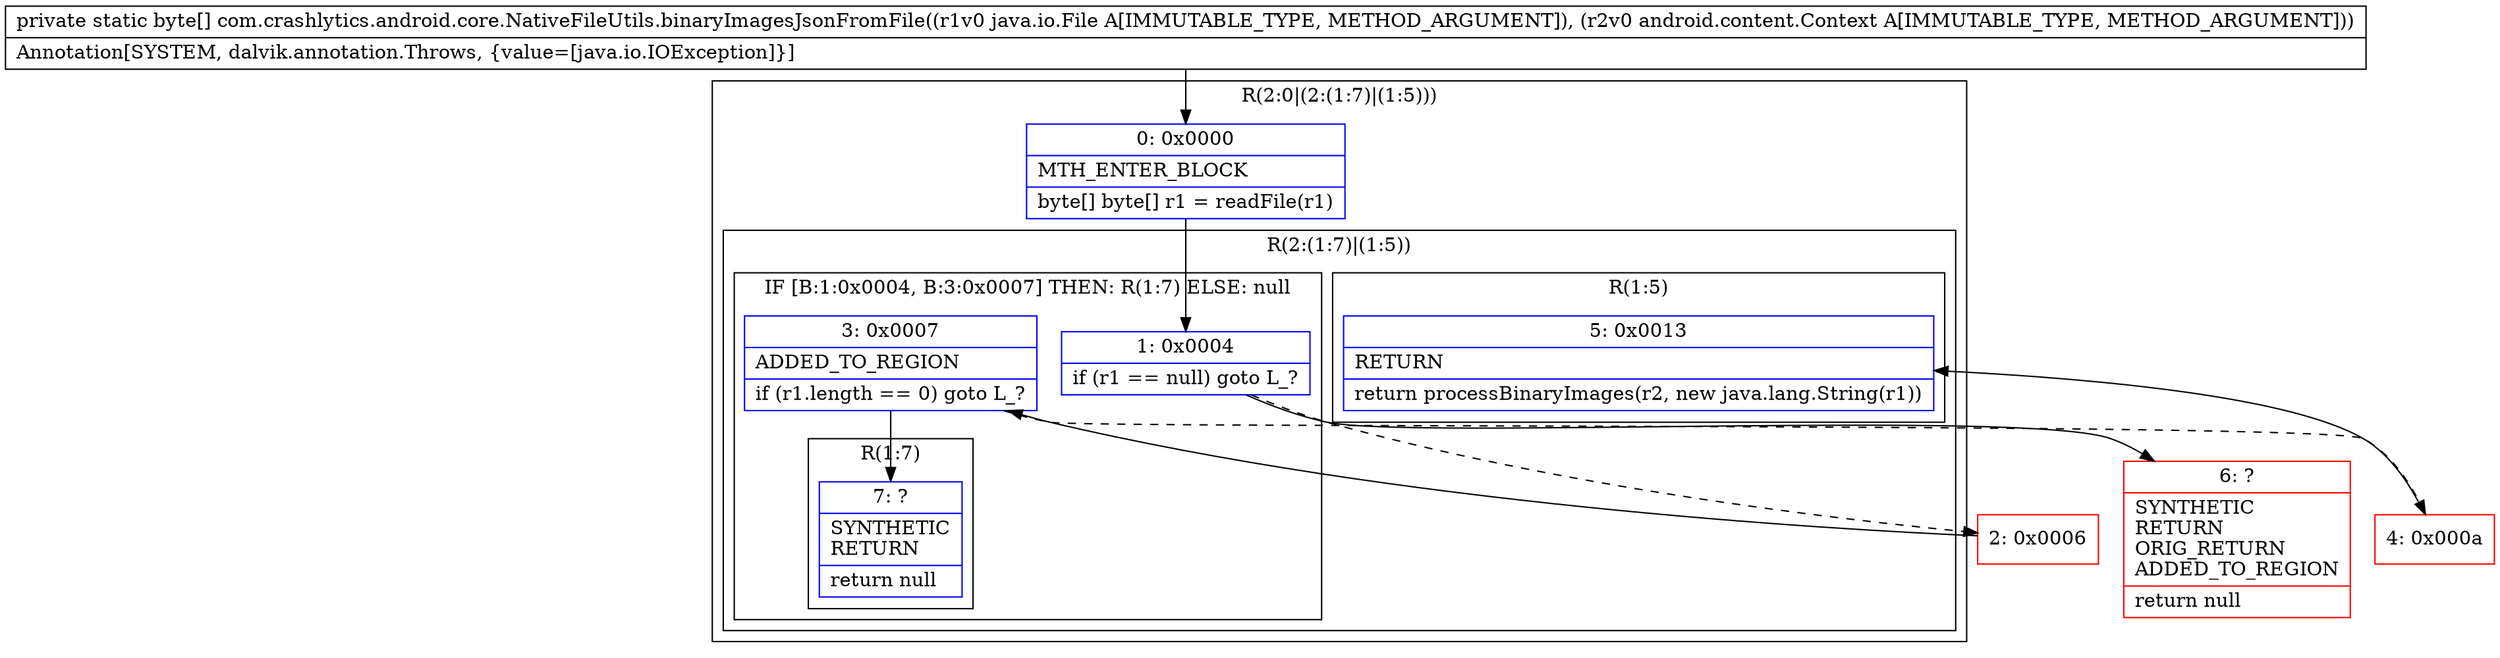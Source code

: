 digraph "CFG forcom.crashlytics.android.core.NativeFileUtils.binaryImagesJsonFromFile(Ljava\/io\/File;Landroid\/content\/Context;)[B" {
subgraph cluster_Region_1277803906 {
label = "R(2:0|(2:(1:7)|(1:5)))";
node [shape=record,color=blue];
Node_0 [shape=record,label="{0\:\ 0x0000|MTH_ENTER_BLOCK\l|byte[] byte[] r1 = readFile(r1)\l}"];
subgraph cluster_Region_1644689708 {
label = "R(2:(1:7)|(1:5))";
node [shape=record,color=blue];
subgraph cluster_IfRegion_666097974 {
label = "IF [B:1:0x0004, B:3:0x0007] THEN: R(1:7) ELSE: null";
node [shape=record,color=blue];
Node_1 [shape=record,label="{1\:\ 0x0004|if (r1 == null) goto L_?\l}"];
Node_3 [shape=record,label="{3\:\ 0x0007|ADDED_TO_REGION\l|if (r1.length == 0) goto L_?\l}"];
subgraph cluster_Region_794265644 {
label = "R(1:7)";
node [shape=record,color=blue];
Node_7 [shape=record,label="{7\:\ ?|SYNTHETIC\lRETURN\l|return null\l}"];
}
}
subgraph cluster_Region_1344583113 {
label = "R(1:5)";
node [shape=record,color=blue];
Node_5 [shape=record,label="{5\:\ 0x0013|RETURN\l|return processBinaryImages(r2, new java.lang.String(r1))\l}"];
}
}
}
Node_2 [shape=record,color=red,label="{2\:\ 0x0006}"];
Node_4 [shape=record,color=red,label="{4\:\ 0x000a}"];
Node_6 [shape=record,color=red,label="{6\:\ ?|SYNTHETIC\lRETURN\lORIG_RETURN\lADDED_TO_REGION\l|return null\l}"];
MethodNode[shape=record,label="{private static byte[] com.crashlytics.android.core.NativeFileUtils.binaryImagesJsonFromFile((r1v0 java.io.File A[IMMUTABLE_TYPE, METHOD_ARGUMENT]), (r2v0 android.content.Context A[IMMUTABLE_TYPE, METHOD_ARGUMENT]))  | Annotation[SYSTEM, dalvik.annotation.Throws, \{value=[java.io.IOException]\}]\l}"];
MethodNode -> Node_0;
Node_0 -> Node_1;
Node_1 -> Node_2[style=dashed];
Node_1 -> Node_6;
Node_3 -> Node_4[style=dashed];
Node_3 -> Node_7;
Node_2 -> Node_3;
Node_4 -> Node_5;
}

